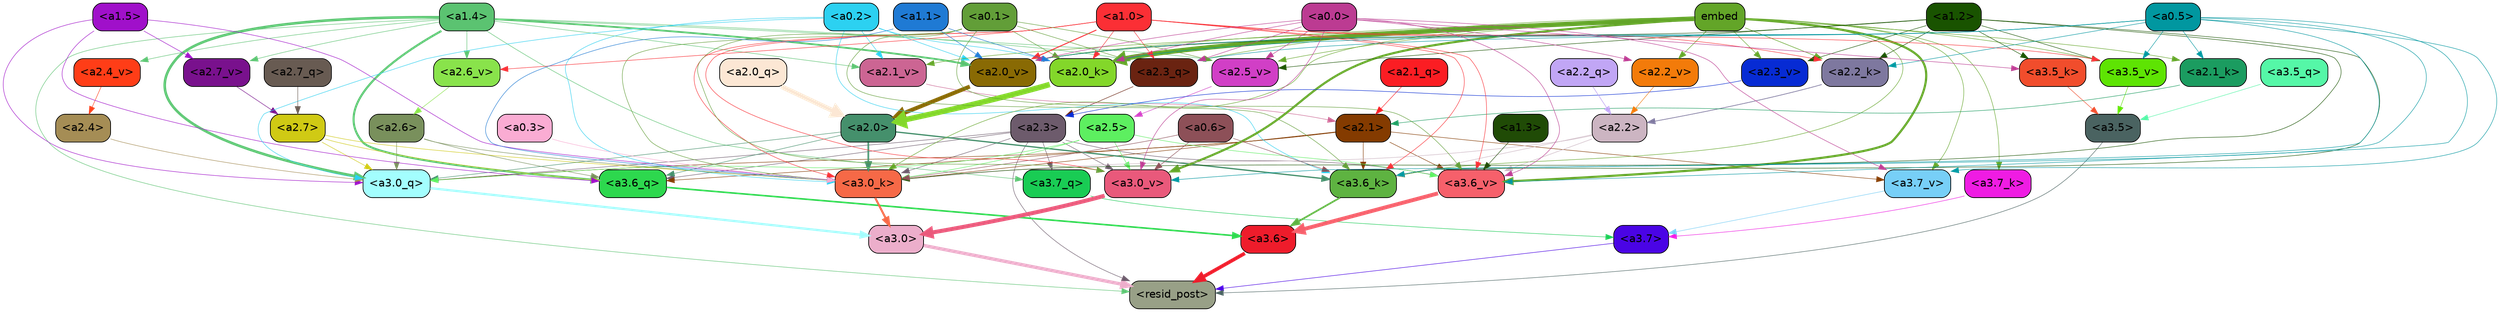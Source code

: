 strict digraph "" {
	graph [bgcolor=transparent,
		layout=dot,
		overlap=false,
		splines=true
	];
	"<a3.7>"	[color=black,
		fillcolor="#4a04e5",
		fontname=Helvetica,
		shape=box,
		style="filled, rounded"];
	"<resid_post>"	[color=black,
		fillcolor="#98a087",
		fontname=Helvetica,
		shape=box,
		style="filled, rounded"];
	"<a3.7>" -> "<resid_post>"	[color="#4a04e5",
		penwidth=0.6239100098609924];
	"<a3.6>"	[color=black,
		fillcolor="#ee1c2b",
		fontname=Helvetica,
		shape=box,
		style="filled, rounded"];
	"<a3.6>" -> "<resid_post>"	[color="#ee1c2b",
		penwidth=4.569062113761902];
	"<a3.5>"	[color=black,
		fillcolor="#4a6361",
		fontname=Helvetica,
		shape=box,
		style="filled, rounded"];
	"<a3.5>" -> "<resid_post>"	[color="#4a6361",
		penwidth=0.6];
	"<a3.0>"	[color=black,
		fillcolor="#ecaecb",
		fontname=Helvetica,
		shape=box,
		style="filled, rounded"];
	"<a3.0>" -> "<resid_post>"	[color="#ecaecb",
		penwidth=4.283544182777405];
	"<a2.3>"	[color=black,
		fillcolor="#6d5b6c",
		fontname=Helvetica,
		shape=box,
		style="filled, rounded"];
	"<a2.3>" -> "<resid_post>"	[color="#6d5b6c",
		penwidth=0.6];
	"<a3.7_q>"	[color=black,
		fillcolor="#19cc54",
		fontname=Helvetica,
		shape=box,
		style="filled, rounded"];
	"<a2.3>" -> "<a3.7_q>"	[color="#6d5b6c",
		penwidth=0.6];
	"<a3.6_q>"	[color=black,
		fillcolor="#2dd84e",
		fontname=Helvetica,
		shape=box,
		style="filled, rounded"];
	"<a2.3>" -> "<a3.6_q>"	[color="#6d5b6c",
		penwidth=0.6];
	"<a3.0_q>"	[color=black,
		fillcolor="#a3fefe",
		fontname=Helvetica,
		shape=box,
		style="filled, rounded"];
	"<a2.3>" -> "<a3.0_q>"	[color="#6d5b6c",
		penwidth=0.6];
	"<a3.0_k>"	[color=black,
		fillcolor="#f66947",
		fontname=Helvetica,
		shape=box,
		style="filled, rounded"];
	"<a2.3>" -> "<a3.0_k>"	[color="#6d5b6c",
		penwidth=0.6];
	"<a3.6_v>"	[color=black,
		fillcolor="#f6606b",
		fontname=Helvetica,
		shape=box,
		style="filled, rounded"];
	"<a2.3>" -> "<a3.6_v>"	[color="#6d5b6c",
		penwidth=0.6];
	"<a3.0_v>"	[color=black,
		fillcolor="#e9597b",
		fontname=Helvetica,
		shape=box,
		style="filled, rounded"];
	"<a2.3>" -> "<a3.0_v>"	[color="#6d5b6c",
		penwidth=0.6];
	"<a1.4>"	[color=black,
		fillcolor="#5bc371",
		fontname=Helvetica,
		shape=box,
		style="filled, rounded"];
	"<a1.4>" -> "<resid_post>"	[color="#5bc371",
		penwidth=0.6];
	"<a1.4>" -> "<a3.7_q>"	[color="#5bc371",
		penwidth=0.6];
	"<a1.4>" -> "<a3.6_q>"	[color="#5bc371",
		penwidth=2.6908124685287476];
	"<a1.4>" -> "<a3.0_q>"	[color="#5bc371",
		penwidth=3.32076895236969];
	"<a2.3_q>"	[color=black,
		fillcolor="#6a2311",
		fontname=Helvetica,
		shape=box,
		style="filled, rounded"];
	"<a1.4>" -> "<a2.3_q>"	[color="#5bc371",
		penwidth=0.6];
	"<a2.7_v>"	[color=black,
		fillcolor="#79118d",
		fontname=Helvetica,
		shape=box,
		style="filled, rounded"];
	"<a1.4>" -> "<a2.7_v>"	[color="#5bc371",
		penwidth=0.6];
	"<a2.6_v>"	[color=black,
		fillcolor="#89e34b",
		fontname=Helvetica,
		shape=box,
		style="filled, rounded"];
	"<a1.4>" -> "<a2.6_v>"	[color="#5bc371",
		penwidth=0.6];
	"<a2.5_v>"	[color=black,
		fillcolor="#d13fc6",
		fontname=Helvetica,
		shape=box,
		style="filled, rounded"];
	"<a1.4>" -> "<a2.5_v>"	[color="#5bc371",
		penwidth=0.6];
	"<a2.4_v>"	[color=black,
		fillcolor="#ff3d17",
		fontname=Helvetica,
		shape=box,
		style="filled, rounded"];
	"<a1.4>" -> "<a2.4_v>"	[color="#5bc371",
		penwidth=0.6];
	"<a2.1_v>"	[color=black,
		fillcolor="#cc6593",
		fontname=Helvetica,
		shape=box,
		style="filled, rounded"];
	"<a1.4>" -> "<a2.1_v>"	[color="#5bc371",
		penwidth=0.6];
	"<a2.0_v>"	[color=black,
		fillcolor="#896a04",
		fontname=Helvetica,
		shape=box,
		style="filled, rounded"];
	"<a1.4>" -> "<a2.0_v>"	[color="#5bc371",
		penwidth=2.3065454959869385];
	"<a3.7_q>" -> "<a3.7>"	[color="#19cc54",
		penwidth=0.6];
	"<a3.6_q>" -> "<a3.6>"	[color="#2dd84e",
		penwidth=2.03758105635643];
	"<a3.5_q>"	[color=black,
		fillcolor="#55f7a7",
		fontname=Helvetica,
		shape=box,
		style="filled, rounded"];
	"<a3.5_q>" -> "<a3.5>"	[color="#55f7a7",
		penwidth=0.6];
	"<a3.0_q>" -> "<a3.0>"	[color="#a3fefe",
		penwidth=2.8638100624084473];
	"<a3.7_k>"	[color=black,
		fillcolor="#ef1ce3",
		fontname=Helvetica,
		shape=box,
		style="filled, rounded"];
	"<a3.7_k>" -> "<a3.7>"	[color="#ef1ce3",
		penwidth=0.6];
	"<a3.6_k>"	[color=black,
		fillcolor="#5eb341",
		fontname=Helvetica,
		shape=box,
		style="filled, rounded"];
	"<a3.6_k>" -> "<a3.6>"	[color="#5eb341",
		penwidth=2.174198240041733];
	"<a3.5_k>"	[color=black,
		fillcolor="#f14d2c",
		fontname=Helvetica,
		shape=box,
		style="filled, rounded"];
	"<a3.5_k>" -> "<a3.5>"	[color="#f14d2c",
		penwidth=0.6];
	"<a3.0_k>" -> "<a3.0>"	[color="#f66947",
		penwidth=2.6274144649505615];
	"<a3.7_v>"	[color=black,
		fillcolor="#77cff7",
		fontname=Helvetica,
		shape=box,
		style="filled, rounded"];
	"<a3.7_v>" -> "<a3.7>"	[color="#77cff7",
		penwidth=0.6];
	"<a3.6_v>" -> "<a3.6>"	[color="#f6606b",
		penwidth=5.002329230308533];
	"<a3.5_v>"	[color=black,
		fillcolor="#5ee403",
		fontname=Helvetica,
		shape=box,
		style="filled, rounded"];
	"<a3.5_v>" -> "<a3.5>"	[color="#5ee403",
		penwidth=0.6];
	"<a3.0_v>" -> "<a3.0>"	[color="#e9597b",
		penwidth=5.188832879066467];
	"<a2.7>"	[color=black,
		fillcolor="#d0ca14",
		fontname=Helvetica,
		shape=box,
		style="filled, rounded"];
	"<a2.7>" -> "<a3.6_q>"	[color="#d0ca14",
		penwidth=0.6];
	"<a2.7>" -> "<a3.0_q>"	[color="#d0ca14",
		penwidth=0.6];
	"<a2.7>" -> "<a3.0_k>"	[color="#d0ca14",
		penwidth=0.6];
	"<a2.6>"	[color=black,
		fillcolor="#79905c",
		fontname=Helvetica,
		shape=box,
		style="filled, rounded"];
	"<a2.6>" -> "<a3.6_q>"	[color="#79905c",
		penwidth=0.6];
	"<a2.6>" -> "<a3.0_q>"	[color="#79905c",
		penwidth=0.6];
	"<a2.6>" -> "<a3.0_k>"	[color="#79905c",
		penwidth=0.6];
	"<a2.1>"	[color=black,
		fillcolor="#843b00",
		fontname=Helvetica,
		shape=box,
		style="filled, rounded"];
	"<a2.1>" -> "<a3.6_q>"	[color="#843b00",
		penwidth=0.6];
	"<a2.1>" -> "<a3.0_q>"	[color="#843b00",
		penwidth=0.6];
	"<a2.1>" -> "<a3.6_k>"	[color="#843b00",
		penwidth=0.6];
	"<a2.1>" -> "<a3.0_k>"	[color="#843b00",
		penwidth=0.6];
	"<a2.1>" -> "<a3.7_v>"	[color="#843b00",
		penwidth=0.6];
	"<a2.1>" -> "<a3.6_v>"	[color="#843b00",
		penwidth=0.6];
	"<a2.0>"	[color=black,
		fillcolor="#45906c",
		fontname=Helvetica,
		shape=box,
		style="filled, rounded"];
	"<a2.0>" -> "<a3.6_q>"	[color="#45906c",
		penwidth=0.6];
	"<a2.0>" -> "<a3.0_q>"	[color="#45906c",
		penwidth=0.6];
	"<a2.0>" -> "<a3.6_k>"	[color="#45906c",
		penwidth=1.6254686117172241];
	"<a2.0>" -> "<a3.0_k>"	[color="#45906c",
		penwidth=2.182972814887762];
	"<a1.5>"	[color=black,
		fillcolor="#a010ca",
		fontname=Helvetica,
		shape=box,
		style="filled, rounded"];
	"<a1.5>" -> "<a3.6_q>"	[color="#a010ca",
		penwidth=0.6];
	"<a1.5>" -> "<a3.0_q>"	[color="#a010ca",
		penwidth=0.6];
	"<a1.5>" -> "<a3.0_k>"	[color="#a010ca",
		penwidth=0.6];
	"<a1.5>" -> "<a2.7_v>"	[color="#a010ca",
		penwidth=0.6];
	"<a2.5>"	[color=black,
		fillcolor="#5def60",
		fontname=Helvetica,
		shape=box,
		style="filled, rounded"];
	"<a2.5>" -> "<a3.0_q>"	[color="#5def60",
		penwidth=0.6];
	"<a2.5>" -> "<a3.0_k>"	[color="#5def60",
		penwidth=0.6];
	"<a2.5>" -> "<a3.6_v>"	[color="#5def60",
		penwidth=0.6];
	"<a2.5>" -> "<a3.0_v>"	[color="#5def60",
		penwidth=0.6];
	"<a2.4>"	[color=black,
		fillcolor="#a58d55",
		fontname=Helvetica,
		shape=box,
		style="filled, rounded"];
	"<a2.4>" -> "<a3.0_q>"	[color="#a58d55",
		penwidth=0.6];
	"<a0.2>"	[color=black,
		fillcolor="#2cd1f1",
		fontname=Helvetica,
		shape=box,
		style="filled, rounded"];
	"<a0.2>" -> "<a3.0_q>"	[color="#2cd1f1",
		penwidth=0.6];
	"<a0.2>" -> "<a3.6_k>"	[color="#2cd1f1",
		penwidth=0.6];
	"<a0.2>" -> "<a3.0_k>"	[color="#2cd1f1",
		penwidth=0.6];
	"<a2.0_k>"	[color=black,
		fillcolor="#83d72a",
		fontname=Helvetica,
		shape=box,
		style="filled, rounded"];
	"<a0.2>" -> "<a2.0_k>"	[color="#2cd1f1",
		penwidth=0.6];
	"<a0.2>" -> "<a2.1_v>"	[color="#2cd1f1",
		penwidth=0.6];
	"<a0.2>" -> "<a2.0_v>"	[color="#2cd1f1",
		penwidth=0.6];
	embed	[color=black,
		fillcolor="#63a528",
		fontname=Helvetica,
		shape=box,
		style="filled, rounded"];
	embed -> "<a3.7_k>"	[color="#63a528",
		penwidth=0.6];
	embed -> "<a3.6_k>"	[color="#63a528",
		penwidth=0.6];
	embed -> "<a3.0_k>"	[color="#63a528",
		penwidth=0.6];
	embed -> "<a3.7_v>"	[color="#63a528",
		penwidth=0.6];
	embed -> "<a3.6_v>"	[color="#63a528",
		penwidth=2.809220314025879];
	embed -> "<a3.5_v>"	[color="#63a528",
		penwidth=0.6];
	embed -> "<a3.0_v>"	[color="#63a528",
		penwidth=2.754121422767639];
	embed -> "<a2.3_q>"	[color="#63a528",
		penwidth=0.6];
	"<a2.2_k>"	[color=black,
		fillcolor="#7e789f",
		fontname=Helvetica,
		shape=box,
		style="filled, rounded"];
	embed -> "<a2.2_k>"	[color="#63a528",
		penwidth=0.6805839538574219];
	"<a2.1_k>"	[color=black,
		fillcolor="#1b9c60",
		fontname=Helvetica,
		shape=box,
		style="filled, rounded"];
	embed -> "<a2.1_k>"	[color="#63a528",
		penwidth=0.6];
	embed -> "<a2.0_k>"	[color="#63a528",
		penwidth=5.977519929409027];
	embed -> "<a2.5_v>"	[color="#63a528",
		penwidth=0.6];
	"<a2.3_v>"	[color=black,
		fillcolor="#072bd4",
		fontname=Helvetica,
		shape=box,
		style="filled, rounded"];
	embed -> "<a2.3_v>"	[color="#63a528",
		penwidth=0.6];
	"<a2.2_v>"	[color=black,
		fillcolor="#f37b0a",
		fontname=Helvetica,
		shape=box,
		style="filled, rounded"];
	embed -> "<a2.2_v>"	[color="#63a528",
		penwidth=0.6436443328857422];
	embed -> "<a2.1_v>"	[color="#63a528",
		penwidth=0.6];
	embed -> "<a2.0_v>"	[color="#63a528",
		penwidth=0.6];
	"<a2.2>"	[color=black,
		fillcolor="#ccb5c2",
		fontname=Helvetica,
		shape=box,
		style="filled, rounded"];
	"<a2.2>" -> "<a3.6_k>"	[color="#ccb5c2",
		penwidth=0.6];
	"<a2.2>" -> "<a3.0_k>"	[color="#ccb5c2",
		penwidth=0.6065438985824585];
	"<a2.2>" -> "<a3.6_v>"	[color="#ccb5c2",
		penwidth=0.6];
	"<a1.2>"	[color=black,
		fillcolor="#195300",
		fontname=Helvetica,
		shape=box,
		style="filled, rounded"];
	"<a1.2>" -> "<a3.6_k>"	[color="#195300",
		penwidth=0.6];
	"<a1.2>" -> "<a3.5_k>"	[color="#195300",
		penwidth=0.6];
	"<a1.2>" -> "<a3.0_k>"	[color="#195300",
		penwidth=0.6];
	"<a1.2>" -> "<a3.5_v>"	[color="#195300",
		penwidth=0.6];
	"<a1.2>" -> "<a2.2_k>"	[color="#195300",
		penwidth=0.6];
	"<a1.2>" -> "<a2.5_v>"	[color="#195300",
		penwidth=0.6];
	"<a1.2>" -> "<a2.3_v>"	[color="#195300",
		penwidth=0.6];
	"<a1.2>" -> "<a2.0_v>"	[color="#195300",
		penwidth=0.6];
	"<a1.0>"	[color=black,
		fillcolor="#fb2f35",
		fontname=Helvetica,
		shape=box,
		style="filled, rounded"];
	"<a1.0>" -> "<a3.6_k>"	[color="#fb2f35",
		penwidth=0.6];
	"<a1.0>" -> "<a3.0_k>"	[color="#fb2f35",
		penwidth=0.6];
	"<a1.0>" -> "<a3.6_v>"	[color="#fb2f35",
		penwidth=0.6];
	"<a1.0>" -> "<a3.5_v>"	[color="#fb2f35",
		penwidth=0.6];
	"<a1.0>" -> "<a3.0_v>"	[color="#fb2f35",
		penwidth=0.6];
	"<a1.0>" -> "<a2.3_q>"	[color="#fb2f35",
		penwidth=0.6];
	"<a1.0>" -> "<a2.2_k>"	[color="#fb2f35",
		penwidth=0.6];
	"<a1.0>" -> "<a2.0_k>"	[color="#fb2f35",
		penwidth=0.6];
	"<a1.0>" -> "<a2.6_v>"	[color="#fb2f35",
		penwidth=0.6];
	"<a1.0>" -> "<a2.0_v>"	[color="#fb2f35",
		penwidth=1.2192587852478027];
	"<a0.6>"	[color=black,
		fillcolor="#8d5058",
		fontname=Helvetica,
		shape=box,
		style="filled, rounded"];
	"<a0.6>" -> "<a3.6_k>"	[color="#8d5058",
		penwidth=0.6];
	"<a0.6>" -> "<a3.0_k>"	[color="#8d5058",
		penwidth=0.6];
	"<a0.6>" -> "<a3.0_v>"	[color="#8d5058",
		penwidth=0.6];
	"<a0.5>"	[color=black,
		fillcolor="#0197a0",
		fontname=Helvetica,
		shape=box,
		style="filled, rounded"];
	"<a0.5>" -> "<a3.6_k>"	[color="#0197a0",
		penwidth=0.6];
	"<a0.5>" -> "<a3.7_v>"	[color="#0197a0",
		penwidth=0.6];
	"<a0.5>" -> "<a3.6_v>"	[color="#0197a0",
		penwidth=0.6];
	"<a0.5>" -> "<a3.5_v>"	[color="#0197a0",
		penwidth=0.6];
	"<a0.5>" -> "<a3.0_v>"	[color="#0197a0",
		penwidth=0.6120390892028809];
	"<a0.5>" -> "<a2.3_q>"	[color="#0197a0",
		penwidth=0.6];
	"<a0.5>" -> "<a2.2_k>"	[color="#0197a0",
		penwidth=0.6];
	"<a0.5>" -> "<a2.1_k>"	[color="#0197a0",
		penwidth=0.6];
	"<a0.5>" -> "<a2.0_k>"	[color="#0197a0",
		penwidth=0.658348560333252];
	"<a0.5>" -> "<a2.0_v>"	[color="#0197a0",
		penwidth=0.6];
	"<a0.1>"	[color=black,
		fillcolor="#629e38",
		fontname=Helvetica,
		shape=box,
		style="filled, rounded"];
	"<a0.1>" -> "<a3.6_k>"	[color="#629e38",
		penwidth=0.6];
	"<a0.1>" -> "<a3.0_k>"	[color="#629e38",
		penwidth=0.6];
	"<a0.1>" -> "<a3.6_v>"	[color="#629e38",
		penwidth=0.6];
	"<a0.1>" -> "<a3.0_v>"	[color="#629e38",
		penwidth=0.6];
	"<a0.1>" -> "<a2.3_q>"	[color="#629e38",
		penwidth=0.6];
	"<a0.1>" -> "<a2.0_k>"	[color="#629e38",
		penwidth=0.6];
	"<a0.1>" -> "<a2.5_v>"	[color="#629e38",
		penwidth=0.6];
	"<a0.0>"	[color=black,
		fillcolor="#bc3b92",
		fontname=Helvetica,
		shape=box,
		style="filled, rounded"];
	"<a0.0>" -> "<a3.5_k>"	[color="#bc3b92",
		penwidth=0.6];
	"<a0.0>" -> "<a3.7_v>"	[color="#bc3b92",
		penwidth=0.6];
	"<a0.0>" -> "<a3.6_v>"	[color="#bc3b92",
		penwidth=0.6];
	"<a0.0>" -> "<a3.0_v>"	[color="#bc3b92",
		penwidth=0.6];
	"<a0.0>" -> "<a2.3_q>"	[color="#bc3b92",
		penwidth=0.6];
	"<a0.0>" -> "<a2.0_k>"	[color="#bc3b92",
		penwidth=0.6];
	"<a0.0>" -> "<a2.5_v>"	[color="#bc3b92",
		penwidth=0.6];
	"<a0.0>" -> "<a2.2_v>"	[color="#bc3b92",
		penwidth=0.6];
	"<a0.0>" -> "<a2.0_v>"	[color="#bc3b92",
		penwidth=0.6];
	"<a1.1>"	[color=black,
		fillcolor="#1f7ad4",
		fontname=Helvetica,
		shape=box,
		style="filled, rounded"];
	"<a1.1>" -> "<a3.0_k>"	[color="#1f7ad4",
		penwidth=0.6];
	"<a1.1>" -> "<a2.0_k>"	[color="#1f7ad4",
		penwidth=0.6];
	"<a1.1>" -> "<a2.0_v>"	[color="#1f7ad4",
		penwidth=0.6];
	"<a0.3>"	[color=black,
		fillcolor="#faacd3",
		fontname=Helvetica,
		shape=box,
		style="filled, rounded"];
	"<a0.3>" -> "<a3.0_k>"	[color="#faacd3",
		penwidth=0.6];
	"<a1.3>"	[color=black,
		fillcolor="#204b06",
		fontname=Helvetica,
		shape=box,
		style="filled, rounded"];
	"<a1.3>" -> "<a3.6_v>"	[color="#204b06",
		penwidth=0.6];
	"<a2.7_q>"	[color=black,
		fillcolor="#685b52",
		fontname=Helvetica,
		shape=box,
		style="filled, rounded"];
	"<a2.7_q>" -> "<a2.7>"	[color="#685b52",
		penwidth=0.6];
	"<a2.3_q>" -> "<a2.3>"	[color="#6a2311",
		penwidth=0.6];
	"<a2.2_q>"	[color=black,
		fillcolor="#c1a6f5",
		fontname=Helvetica,
		shape=box,
		style="filled, rounded"];
	"<a2.2_q>" -> "<a2.2>"	[color="#c1a6f5",
		penwidth=0.7585353851318359];
	"<a2.1_q>"	[color=black,
		fillcolor="#fb1d23",
		fontname=Helvetica,
		shape=box,
		style="filled, rounded"];
	"<a2.1_q>" -> "<a2.1>"	[color="#fb1d23",
		penwidth=0.6];
	"<a2.0_q>"	[color=black,
		fillcolor="#fce7d4",
		fontname=Helvetica,
		shape=box,
		style="filled, rounded"];
	"<a2.0_q>" -> "<a2.0>"	[color="#fce7d4",
		penwidth=6.189085364341736];
	"<a2.2_k>" -> "<a2.2>"	[color="#7e789f",
		penwidth=0.87534499168396];
	"<a2.1_k>" -> "<a2.1>"	[color="#1b9c60",
		penwidth=0.6];
	"<a2.0_k>" -> "<a2.0>"	[color="#83d72a",
		penwidth=7.056803464889526];
	"<a2.7_v>" -> "<a2.7>"	[color="#79118d",
		penwidth=0.6];
	"<a2.6_v>" -> "<a2.6>"	[color="#89e34b",
		penwidth=0.6];
	"<a2.5_v>" -> "<a2.5>"	[color="#d13fc6",
		penwidth=0.6];
	"<a2.4_v>" -> "<a2.4>"	[color="#ff3d17",
		penwidth=0.6];
	"<a2.3_v>" -> "<a2.3>"	[color="#072bd4",
		penwidth=0.6];
	"<a2.2_v>" -> "<a2.2>"	[color="#f37b0a",
		penwidth=0.6];
	"<a2.1_v>" -> "<a2.1>"	[color="#cc6593",
		penwidth=0.6];
	"<a2.0_v>" -> "<a2.0>"	[color="#896a04",
		penwidth=5.12138295173645];
}
